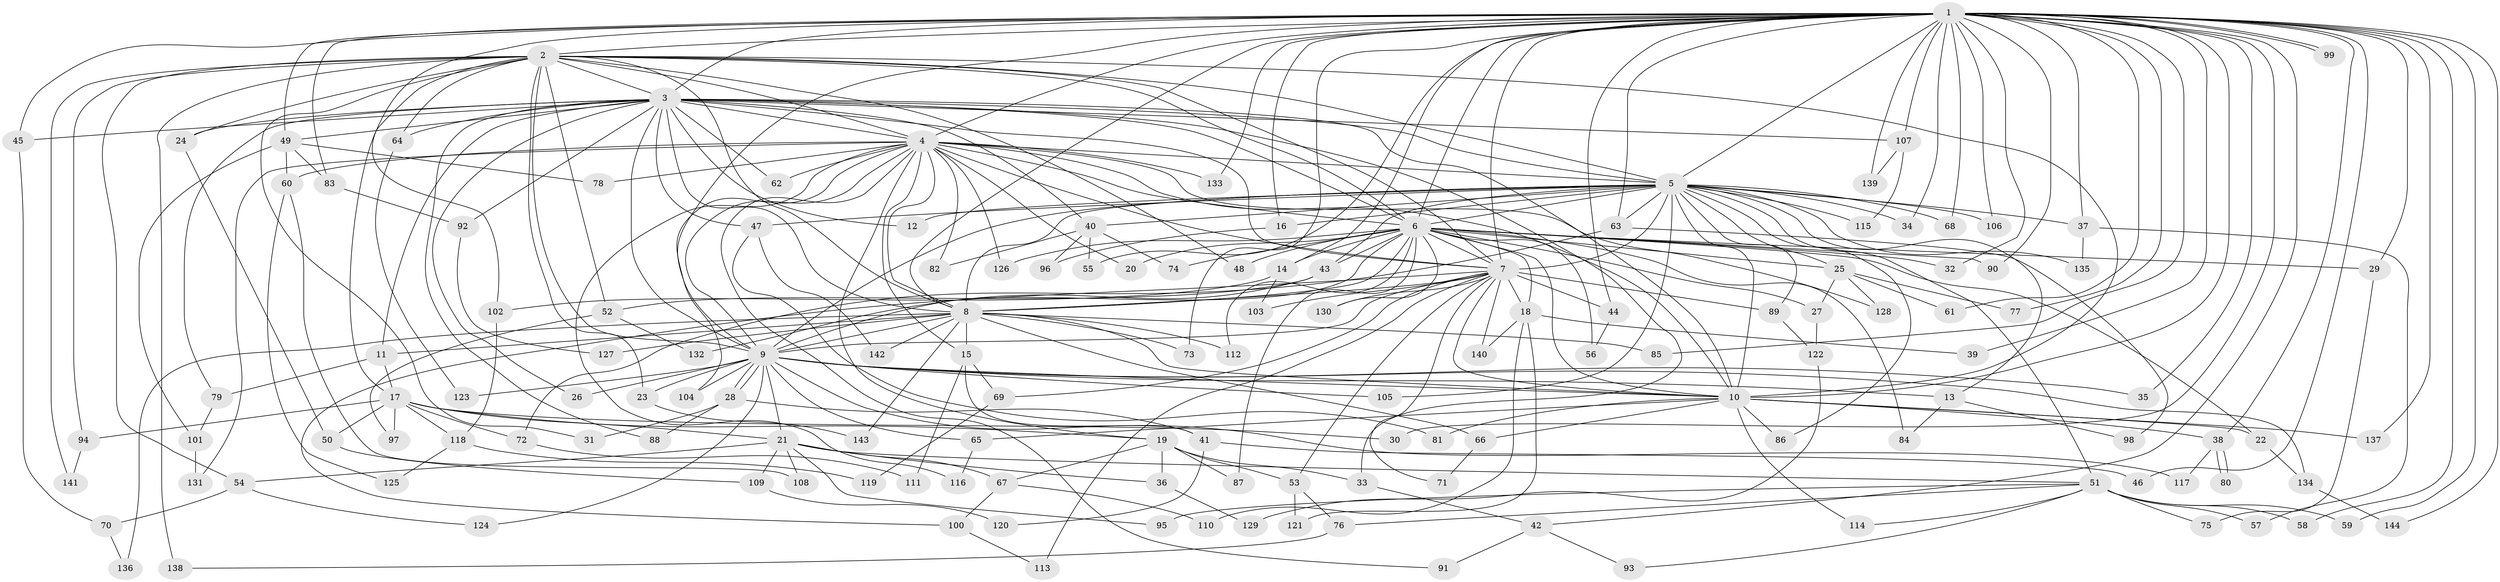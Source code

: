 // Generated by graph-tools (version 1.1) at 2025/10/02/27/25 16:10:59]
// undirected, 144 vertices, 313 edges
graph export_dot {
graph [start="1"]
  node [color=gray90,style=filled];
  1;
  2;
  3;
  4;
  5;
  6;
  7;
  8;
  9;
  10;
  11;
  12;
  13;
  14;
  15;
  16;
  17;
  18;
  19;
  20;
  21;
  22;
  23;
  24;
  25;
  26;
  27;
  28;
  29;
  30;
  31;
  32;
  33;
  34;
  35;
  36;
  37;
  38;
  39;
  40;
  41;
  42;
  43;
  44;
  45;
  46;
  47;
  48;
  49;
  50;
  51;
  52;
  53;
  54;
  55;
  56;
  57;
  58;
  59;
  60;
  61;
  62;
  63;
  64;
  65;
  66;
  67;
  68;
  69;
  70;
  71;
  72;
  73;
  74;
  75;
  76;
  77;
  78;
  79;
  80;
  81;
  82;
  83;
  84;
  85;
  86;
  87;
  88;
  89;
  90;
  91;
  92;
  93;
  94;
  95;
  96;
  97;
  98;
  99;
  100;
  101;
  102;
  103;
  104;
  105;
  106;
  107;
  108;
  109;
  110;
  111;
  112;
  113;
  114;
  115;
  116;
  117;
  118;
  119;
  120;
  121;
  122;
  123;
  124;
  125;
  126;
  127;
  128;
  129;
  130;
  131;
  132;
  133;
  134;
  135;
  136;
  137;
  138;
  139;
  140;
  141;
  142;
  143;
  144;
  1 -- 2;
  1 -- 3;
  1 -- 4;
  1 -- 5;
  1 -- 6;
  1 -- 7;
  1 -- 8;
  1 -- 9;
  1 -- 10;
  1 -- 14;
  1 -- 16;
  1 -- 29;
  1 -- 30;
  1 -- 32;
  1 -- 34;
  1 -- 35;
  1 -- 37;
  1 -- 38;
  1 -- 39;
  1 -- 42;
  1 -- 44;
  1 -- 45;
  1 -- 46;
  1 -- 49;
  1 -- 55;
  1 -- 58;
  1 -- 59;
  1 -- 61;
  1 -- 63;
  1 -- 68;
  1 -- 73;
  1 -- 77;
  1 -- 83;
  1 -- 85;
  1 -- 90;
  1 -- 99;
  1 -- 99;
  1 -- 102;
  1 -- 106;
  1 -- 107;
  1 -- 133;
  1 -- 137;
  1 -- 139;
  1 -- 144;
  2 -- 3;
  2 -- 4;
  2 -- 5;
  2 -- 6;
  2 -- 7;
  2 -- 8;
  2 -- 9;
  2 -- 10;
  2 -- 17;
  2 -- 23;
  2 -- 24;
  2 -- 31;
  2 -- 48;
  2 -- 52;
  2 -- 54;
  2 -- 64;
  2 -- 94;
  2 -- 138;
  2 -- 141;
  3 -- 4;
  3 -- 5;
  3 -- 6;
  3 -- 7;
  3 -- 8;
  3 -- 9;
  3 -- 10;
  3 -- 11;
  3 -- 12;
  3 -- 24;
  3 -- 26;
  3 -- 33;
  3 -- 40;
  3 -- 45;
  3 -- 47;
  3 -- 49;
  3 -- 62;
  3 -- 64;
  3 -- 79;
  3 -- 88;
  3 -- 92;
  3 -- 107;
  4 -- 5;
  4 -- 6;
  4 -- 7;
  4 -- 8;
  4 -- 9;
  4 -- 10;
  4 -- 15;
  4 -- 19;
  4 -- 20;
  4 -- 60;
  4 -- 62;
  4 -- 78;
  4 -- 82;
  4 -- 91;
  4 -- 104;
  4 -- 116;
  4 -- 126;
  4 -- 128;
  4 -- 131;
  4 -- 133;
  5 -- 6;
  5 -- 7;
  5 -- 8;
  5 -- 9;
  5 -- 10;
  5 -- 12;
  5 -- 13;
  5 -- 16;
  5 -- 25;
  5 -- 34;
  5 -- 37;
  5 -- 40;
  5 -- 43;
  5 -- 47;
  5 -- 51;
  5 -- 63;
  5 -- 68;
  5 -- 86;
  5 -- 89;
  5 -- 105;
  5 -- 106;
  5 -- 115;
  5 -- 135;
  6 -- 7;
  6 -- 8;
  6 -- 9;
  6 -- 10;
  6 -- 14;
  6 -- 18;
  6 -- 20;
  6 -- 22;
  6 -- 25;
  6 -- 27;
  6 -- 29;
  6 -- 32;
  6 -- 43;
  6 -- 48;
  6 -- 56;
  6 -- 74;
  6 -- 84;
  6 -- 87;
  6 -- 90;
  6 -- 112;
  6 -- 126;
  6 -- 130;
  7 -- 8;
  7 -- 9;
  7 -- 10;
  7 -- 18;
  7 -- 44;
  7 -- 53;
  7 -- 69;
  7 -- 71;
  7 -- 89;
  7 -- 100;
  7 -- 103;
  7 -- 113;
  7 -- 130;
  7 -- 140;
  8 -- 9;
  8 -- 10;
  8 -- 11;
  8 -- 15;
  8 -- 66;
  8 -- 73;
  8 -- 85;
  8 -- 112;
  8 -- 127;
  8 -- 136;
  8 -- 142;
  8 -- 143;
  9 -- 10;
  9 -- 13;
  9 -- 21;
  9 -- 23;
  9 -- 26;
  9 -- 28;
  9 -- 28;
  9 -- 35;
  9 -- 65;
  9 -- 104;
  9 -- 105;
  9 -- 117;
  9 -- 123;
  9 -- 124;
  9 -- 134;
  10 -- 22;
  10 -- 38;
  10 -- 65;
  10 -- 66;
  10 -- 81;
  10 -- 86;
  10 -- 114;
  10 -- 137;
  11 -- 17;
  11 -- 79;
  13 -- 84;
  13 -- 98;
  14 -- 102;
  14 -- 103;
  15 -- 41;
  15 -- 69;
  15 -- 111;
  16 -- 96;
  17 -- 19;
  17 -- 21;
  17 -- 30;
  17 -- 50;
  17 -- 72;
  17 -- 94;
  17 -- 97;
  17 -- 118;
  18 -- 39;
  18 -- 110;
  18 -- 121;
  18 -- 140;
  19 -- 33;
  19 -- 36;
  19 -- 53;
  19 -- 67;
  19 -- 87;
  21 -- 36;
  21 -- 51;
  21 -- 54;
  21 -- 67;
  21 -- 95;
  21 -- 108;
  21 -- 109;
  22 -- 134;
  23 -- 143;
  24 -- 50;
  25 -- 27;
  25 -- 61;
  25 -- 77;
  25 -- 128;
  27 -- 122;
  28 -- 31;
  28 -- 41;
  28 -- 88;
  29 -- 75;
  33 -- 42;
  36 -- 129;
  37 -- 57;
  37 -- 135;
  38 -- 80;
  38 -- 80;
  38 -- 117;
  40 -- 55;
  40 -- 74;
  40 -- 82;
  40 -- 96;
  41 -- 46;
  41 -- 120;
  42 -- 91;
  42 -- 93;
  43 -- 52;
  43 -- 132;
  44 -- 56;
  45 -- 70;
  47 -- 81;
  47 -- 142;
  49 -- 60;
  49 -- 78;
  49 -- 83;
  49 -- 101;
  50 -- 109;
  51 -- 57;
  51 -- 58;
  51 -- 59;
  51 -- 75;
  51 -- 76;
  51 -- 93;
  51 -- 95;
  51 -- 114;
  52 -- 97;
  52 -- 132;
  53 -- 76;
  53 -- 121;
  54 -- 70;
  54 -- 124;
  60 -- 108;
  60 -- 125;
  63 -- 72;
  63 -- 98;
  64 -- 123;
  65 -- 116;
  66 -- 71;
  67 -- 100;
  67 -- 110;
  69 -- 119;
  70 -- 136;
  72 -- 111;
  76 -- 138;
  79 -- 101;
  83 -- 92;
  89 -- 122;
  92 -- 127;
  94 -- 141;
  100 -- 113;
  101 -- 131;
  102 -- 118;
  107 -- 115;
  107 -- 139;
  109 -- 120;
  118 -- 119;
  118 -- 125;
  122 -- 129;
  134 -- 144;
}
